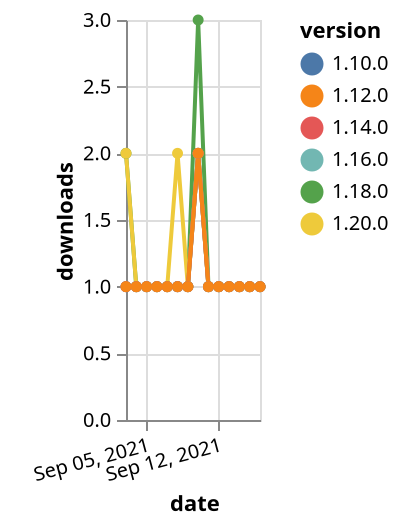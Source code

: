 {"$schema": "https://vega.github.io/schema/vega-lite/v5.json", "description": "A simple bar chart with embedded data.", "data": {"values": [{"date": "2021-09-03", "total": 171, "delta": 2, "version": "1.18.0"}, {"date": "2021-09-04", "total": 172, "delta": 1, "version": "1.18.0"}, {"date": "2021-09-05", "total": 173, "delta": 1, "version": "1.18.0"}, {"date": "2021-09-06", "total": 174, "delta": 1, "version": "1.18.0"}, {"date": "2021-09-07", "total": 175, "delta": 1, "version": "1.18.0"}, {"date": "2021-09-08", "total": 176, "delta": 1, "version": "1.18.0"}, {"date": "2021-09-09", "total": 177, "delta": 1, "version": "1.18.0"}, {"date": "2021-09-10", "total": 180, "delta": 3, "version": "1.18.0"}, {"date": "2021-09-11", "total": 181, "delta": 1, "version": "1.18.0"}, {"date": "2021-09-12", "total": 182, "delta": 1, "version": "1.18.0"}, {"date": "2021-09-13", "total": 183, "delta": 1, "version": "1.18.0"}, {"date": "2021-09-14", "total": 184, "delta": 1, "version": "1.18.0"}, {"date": "2021-09-15", "total": 185, "delta": 1, "version": "1.18.0"}, {"date": "2021-09-16", "total": 186, "delta": 1, "version": "1.18.0"}, {"date": "2021-09-03", "total": 233, "delta": 1, "version": "1.10.0"}, {"date": "2021-09-04", "total": 234, "delta": 1, "version": "1.10.0"}, {"date": "2021-09-05", "total": 235, "delta": 1, "version": "1.10.0"}, {"date": "2021-09-06", "total": 236, "delta": 1, "version": "1.10.0"}, {"date": "2021-09-07", "total": 237, "delta": 1, "version": "1.10.0"}, {"date": "2021-09-08", "total": 238, "delta": 1, "version": "1.10.0"}, {"date": "2021-09-09", "total": 239, "delta": 1, "version": "1.10.0"}, {"date": "2021-09-10", "total": 241, "delta": 2, "version": "1.10.0"}, {"date": "2021-09-11", "total": 242, "delta": 1, "version": "1.10.0"}, {"date": "2021-09-12", "total": 243, "delta": 1, "version": "1.10.0"}, {"date": "2021-09-13", "total": 244, "delta": 1, "version": "1.10.0"}, {"date": "2021-09-14", "total": 245, "delta": 1, "version": "1.10.0"}, {"date": "2021-09-15", "total": 246, "delta": 1, "version": "1.10.0"}, {"date": "2021-09-16", "total": 247, "delta": 1, "version": "1.10.0"}, {"date": "2021-09-03", "total": 116, "delta": 2, "version": "1.20.0"}, {"date": "2021-09-04", "total": 117, "delta": 1, "version": "1.20.0"}, {"date": "2021-09-05", "total": 118, "delta": 1, "version": "1.20.0"}, {"date": "2021-09-06", "total": 119, "delta": 1, "version": "1.20.0"}, {"date": "2021-09-07", "total": 120, "delta": 1, "version": "1.20.0"}, {"date": "2021-09-08", "total": 122, "delta": 2, "version": "1.20.0"}, {"date": "2021-09-09", "total": 123, "delta": 1, "version": "1.20.0"}, {"date": "2021-09-10", "total": 125, "delta": 2, "version": "1.20.0"}, {"date": "2021-09-11", "total": 126, "delta": 1, "version": "1.20.0"}, {"date": "2021-09-12", "total": 127, "delta": 1, "version": "1.20.0"}, {"date": "2021-09-13", "total": 128, "delta": 1, "version": "1.20.0"}, {"date": "2021-09-14", "total": 129, "delta": 1, "version": "1.20.0"}, {"date": "2021-09-15", "total": 130, "delta": 1, "version": "1.20.0"}, {"date": "2021-09-16", "total": 131, "delta": 1, "version": "1.20.0"}, {"date": "2021-09-03", "total": 149, "delta": 1, "version": "1.16.0"}, {"date": "2021-09-04", "total": 150, "delta": 1, "version": "1.16.0"}, {"date": "2021-09-05", "total": 151, "delta": 1, "version": "1.16.0"}, {"date": "2021-09-06", "total": 152, "delta": 1, "version": "1.16.0"}, {"date": "2021-09-07", "total": 153, "delta": 1, "version": "1.16.0"}, {"date": "2021-09-08", "total": 154, "delta": 1, "version": "1.16.0"}, {"date": "2021-09-09", "total": 155, "delta": 1, "version": "1.16.0"}, {"date": "2021-09-10", "total": 157, "delta": 2, "version": "1.16.0"}, {"date": "2021-09-11", "total": 158, "delta": 1, "version": "1.16.0"}, {"date": "2021-09-12", "total": 159, "delta": 1, "version": "1.16.0"}, {"date": "2021-09-13", "total": 160, "delta": 1, "version": "1.16.0"}, {"date": "2021-09-14", "total": 161, "delta": 1, "version": "1.16.0"}, {"date": "2021-09-15", "total": 162, "delta": 1, "version": "1.16.0"}, {"date": "2021-09-16", "total": 163, "delta": 1, "version": "1.16.0"}, {"date": "2021-09-03", "total": 178, "delta": 1, "version": "1.14.0"}, {"date": "2021-09-04", "total": 179, "delta": 1, "version": "1.14.0"}, {"date": "2021-09-05", "total": 180, "delta": 1, "version": "1.14.0"}, {"date": "2021-09-06", "total": 181, "delta": 1, "version": "1.14.0"}, {"date": "2021-09-07", "total": 182, "delta": 1, "version": "1.14.0"}, {"date": "2021-09-08", "total": 183, "delta": 1, "version": "1.14.0"}, {"date": "2021-09-09", "total": 184, "delta": 1, "version": "1.14.0"}, {"date": "2021-09-10", "total": 186, "delta": 2, "version": "1.14.0"}, {"date": "2021-09-11", "total": 187, "delta": 1, "version": "1.14.0"}, {"date": "2021-09-12", "total": 188, "delta": 1, "version": "1.14.0"}, {"date": "2021-09-13", "total": 189, "delta": 1, "version": "1.14.0"}, {"date": "2021-09-14", "total": 190, "delta": 1, "version": "1.14.0"}, {"date": "2021-09-15", "total": 191, "delta": 1, "version": "1.14.0"}, {"date": "2021-09-16", "total": 192, "delta": 1, "version": "1.14.0"}, {"date": "2021-09-03", "total": 196, "delta": 1, "version": "1.12.0"}, {"date": "2021-09-04", "total": 197, "delta": 1, "version": "1.12.0"}, {"date": "2021-09-05", "total": 198, "delta": 1, "version": "1.12.0"}, {"date": "2021-09-06", "total": 199, "delta": 1, "version": "1.12.0"}, {"date": "2021-09-07", "total": 200, "delta": 1, "version": "1.12.0"}, {"date": "2021-09-08", "total": 201, "delta": 1, "version": "1.12.0"}, {"date": "2021-09-09", "total": 202, "delta": 1, "version": "1.12.0"}, {"date": "2021-09-10", "total": 204, "delta": 2, "version": "1.12.0"}, {"date": "2021-09-11", "total": 205, "delta": 1, "version": "1.12.0"}, {"date": "2021-09-12", "total": 206, "delta": 1, "version": "1.12.0"}, {"date": "2021-09-13", "total": 207, "delta": 1, "version": "1.12.0"}, {"date": "2021-09-14", "total": 208, "delta": 1, "version": "1.12.0"}, {"date": "2021-09-15", "total": 209, "delta": 1, "version": "1.12.0"}, {"date": "2021-09-16", "total": 210, "delta": 1, "version": "1.12.0"}]}, "width": "container", "mark": {"type": "line", "point": {"filled": true}}, "encoding": {"x": {"field": "date", "type": "temporal", "timeUnit": "yearmonthdate", "title": "date", "axis": {"labelAngle": -15}}, "y": {"field": "delta", "type": "quantitative", "title": "downloads"}, "color": {"field": "version", "type": "nominal"}, "tooltip": {"field": "delta"}}}